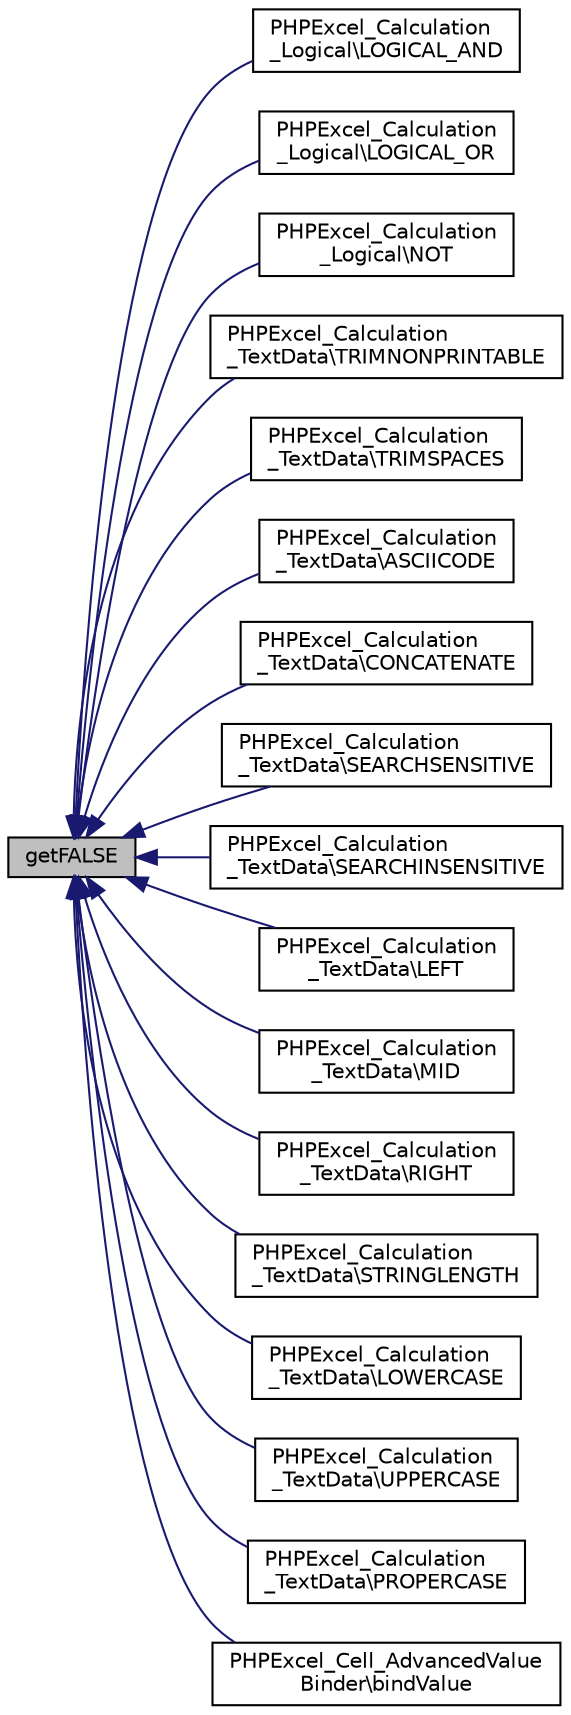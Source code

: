 digraph "getFALSE"
{
  edge [fontname="Helvetica",fontsize="10",labelfontname="Helvetica",labelfontsize="10"];
  node [fontname="Helvetica",fontsize="10",shape=record];
  rankdir="LR";
  Node164 [label="getFALSE",height=0.2,width=0.4,color="black", fillcolor="grey75", style="filled", fontcolor="black"];
  Node164 -> Node165 [dir="back",color="midnightblue",fontsize="10",style="solid",fontname="Helvetica"];
  Node165 [label="PHPExcel_Calculation\l_Logical\\LOGICAL_AND",height=0.2,width=0.4,color="black", fillcolor="white", style="filled",URL="$class_p_h_p_excel___calculation___logical.html#a6831077d297ca6b4439bf70db9c4a983"];
  Node164 -> Node166 [dir="back",color="midnightblue",fontsize="10",style="solid",fontname="Helvetica"];
  Node166 [label="PHPExcel_Calculation\l_Logical\\LOGICAL_OR",height=0.2,width=0.4,color="black", fillcolor="white", style="filled",URL="$class_p_h_p_excel___calculation___logical.html#abc3c304531b94d60e84f40b67e41c0a2"];
  Node164 -> Node167 [dir="back",color="midnightblue",fontsize="10",style="solid",fontname="Helvetica"];
  Node167 [label="PHPExcel_Calculation\l_Logical\\NOT",height=0.2,width=0.4,color="black", fillcolor="white", style="filled",URL="$class_p_h_p_excel___calculation___logical.html#a7a6f23e559e942bac40fecf6ce19efb5"];
  Node164 -> Node168 [dir="back",color="midnightblue",fontsize="10",style="solid",fontname="Helvetica"];
  Node168 [label="PHPExcel_Calculation\l_TextData\\TRIMNONPRINTABLE",height=0.2,width=0.4,color="black", fillcolor="white", style="filled",URL="$class_p_h_p_excel___calculation___text_data.html#ac060e87b67613b7a7b7dca2cb52f8dfe"];
  Node164 -> Node169 [dir="back",color="midnightblue",fontsize="10",style="solid",fontname="Helvetica"];
  Node169 [label="PHPExcel_Calculation\l_TextData\\TRIMSPACES",height=0.2,width=0.4,color="black", fillcolor="white", style="filled",URL="$class_p_h_p_excel___calculation___text_data.html#a729d2faeaffe2cdde8f5a390bdf779b8"];
  Node164 -> Node170 [dir="back",color="midnightblue",fontsize="10",style="solid",fontname="Helvetica"];
  Node170 [label="PHPExcel_Calculation\l_TextData\\ASCIICODE",height=0.2,width=0.4,color="black", fillcolor="white", style="filled",URL="$class_p_h_p_excel___calculation___text_data.html#a0f1faee190ce2c8d84a8781d7a20de66"];
  Node164 -> Node171 [dir="back",color="midnightblue",fontsize="10",style="solid",fontname="Helvetica"];
  Node171 [label="PHPExcel_Calculation\l_TextData\\CONCATENATE",height=0.2,width=0.4,color="black", fillcolor="white", style="filled",URL="$class_p_h_p_excel___calculation___text_data.html#a52eddebd8dbdc3d6953a40526b256d5f"];
  Node164 -> Node172 [dir="back",color="midnightblue",fontsize="10",style="solid",fontname="Helvetica"];
  Node172 [label="PHPExcel_Calculation\l_TextData\\SEARCHSENSITIVE",height=0.2,width=0.4,color="black", fillcolor="white", style="filled",URL="$class_p_h_p_excel___calculation___text_data.html#aa2d36eb4a671d8d1aeeaf73df709f5eb"];
  Node164 -> Node173 [dir="back",color="midnightblue",fontsize="10",style="solid",fontname="Helvetica"];
  Node173 [label="PHPExcel_Calculation\l_TextData\\SEARCHINSENSITIVE",height=0.2,width=0.4,color="black", fillcolor="white", style="filled",URL="$class_p_h_p_excel___calculation___text_data.html#a9721beab9c264c94a8c064b27c0f112e"];
  Node164 -> Node174 [dir="back",color="midnightblue",fontsize="10",style="solid",fontname="Helvetica"];
  Node174 [label="PHPExcel_Calculation\l_TextData\\LEFT",height=0.2,width=0.4,color="black", fillcolor="white", style="filled",URL="$class_p_h_p_excel___calculation___text_data.html#acd3815682b30f35e4d71c1047b1d5877"];
  Node164 -> Node175 [dir="back",color="midnightblue",fontsize="10",style="solid",fontname="Helvetica"];
  Node175 [label="PHPExcel_Calculation\l_TextData\\MID",height=0.2,width=0.4,color="black", fillcolor="white", style="filled",URL="$class_p_h_p_excel___calculation___text_data.html#a9a3d47b818dfeed297e24599c155c502"];
  Node164 -> Node176 [dir="back",color="midnightblue",fontsize="10",style="solid",fontname="Helvetica"];
  Node176 [label="PHPExcel_Calculation\l_TextData\\RIGHT",height=0.2,width=0.4,color="black", fillcolor="white", style="filled",URL="$class_p_h_p_excel___calculation___text_data.html#a013441c0de2bbe3dcb395bdaac7c436f"];
  Node164 -> Node177 [dir="back",color="midnightblue",fontsize="10",style="solid",fontname="Helvetica"];
  Node177 [label="PHPExcel_Calculation\l_TextData\\STRINGLENGTH",height=0.2,width=0.4,color="black", fillcolor="white", style="filled",URL="$class_p_h_p_excel___calculation___text_data.html#a436e45225b0405e5b21f6636fc4b4a86"];
  Node164 -> Node178 [dir="back",color="midnightblue",fontsize="10",style="solid",fontname="Helvetica"];
  Node178 [label="PHPExcel_Calculation\l_TextData\\LOWERCASE",height=0.2,width=0.4,color="black", fillcolor="white", style="filled",URL="$class_p_h_p_excel___calculation___text_data.html#ae30737d36e00fdde4aaeea98391db488"];
  Node164 -> Node179 [dir="back",color="midnightblue",fontsize="10",style="solid",fontname="Helvetica"];
  Node179 [label="PHPExcel_Calculation\l_TextData\\UPPERCASE",height=0.2,width=0.4,color="black", fillcolor="white", style="filled",URL="$class_p_h_p_excel___calculation___text_data.html#a30e0edf9e172f0a6e4067dbd087fe20a"];
  Node164 -> Node180 [dir="back",color="midnightblue",fontsize="10",style="solid",fontname="Helvetica"];
  Node180 [label="PHPExcel_Calculation\l_TextData\\PROPERCASE",height=0.2,width=0.4,color="black", fillcolor="white", style="filled",URL="$class_p_h_p_excel___calculation___text_data.html#a3560063d7b1147cde33d11bdde7c7251"];
  Node164 -> Node181 [dir="back",color="midnightblue",fontsize="10",style="solid",fontname="Helvetica"];
  Node181 [label="PHPExcel_Cell_AdvancedValue\lBinder\\bindValue",height=0.2,width=0.4,color="black", fillcolor="white", style="filled",URL="$class_p_h_p_excel___cell___advanced_value_binder.html#a39b388668f7555fba29bd979a6ed9dc4"];
}
